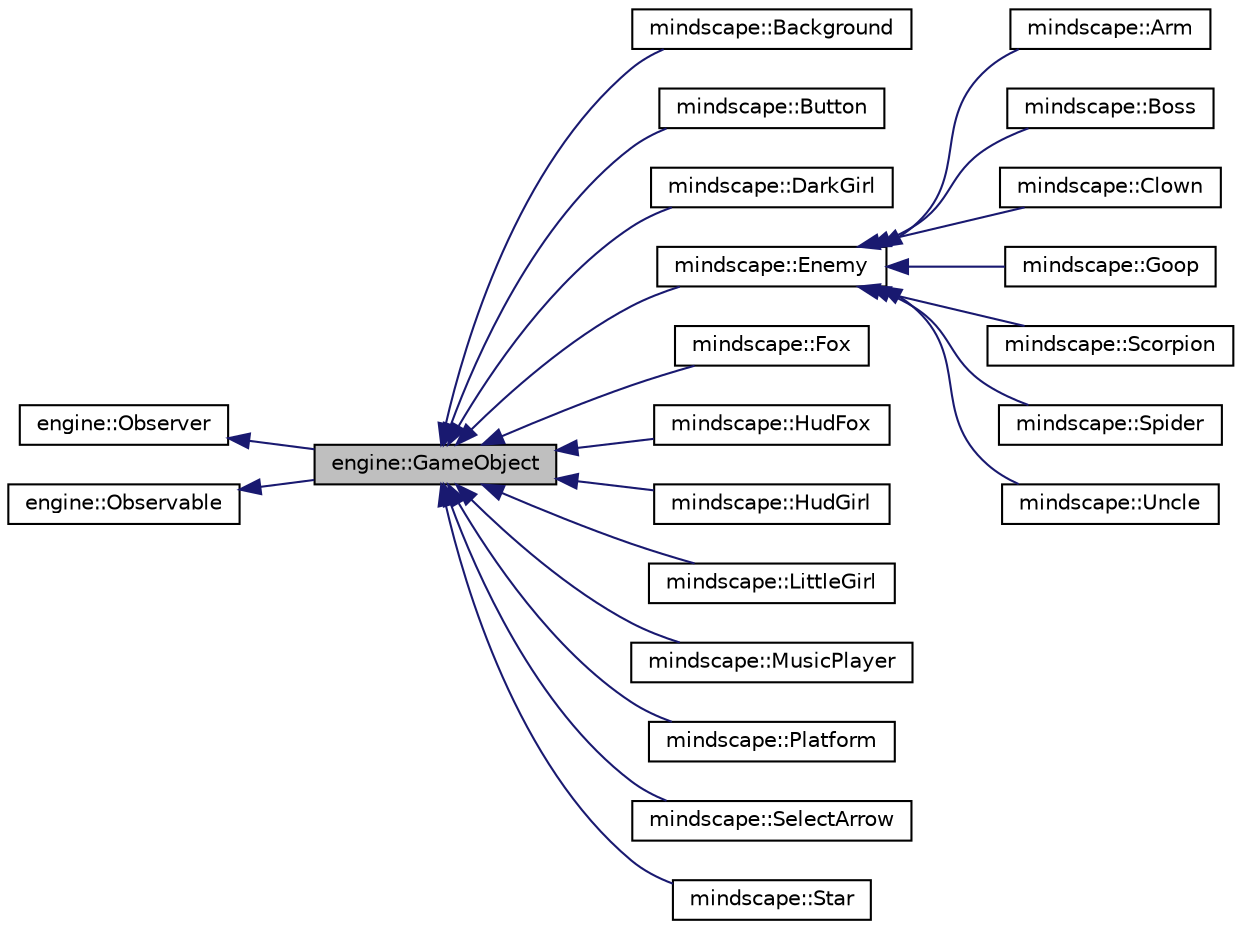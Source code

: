 digraph "engine::GameObject"
{
  edge [fontname="Helvetica",fontsize="10",labelfontname="Helvetica",labelfontsize="10"];
  node [fontname="Helvetica",fontsize="10",shape=record];
  rankdir="LR";
  Node1 [label="engine::GameObject",height=0.2,width=0.4,color="black", fillcolor="grey75", style="filled", fontcolor="black"];
  Node2 -> Node1 [dir="back",color="midnightblue",fontsize="10",style="solid",fontname="Helvetica"];
  Node2 [label="engine::Observer",height=0.2,width=0.4,color="black", fillcolor="white", style="filled",URL="$classengine_1_1_observer.html"];
  Node3 -> Node1 [dir="back",color="midnightblue",fontsize="10",style="solid",fontname="Helvetica"];
  Node3 [label="engine::Observable",height=0.2,width=0.4,color="black", fillcolor="white", style="filled",URL="$classengine_1_1_observable.html"];
  Node1 -> Node4 [dir="back",color="midnightblue",fontsize="10",style="solid",fontname="Helvetica"];
  Node4 [label="mindscape::Background",height=0.2,width=0.4,color="black", fillcolor="white", style="filled",URL="$classmindscape_1_1_background.html"];
  Node1 -> Node5 [dir="back",color="midnightblue",fontsize="10",style="solid",fontname="Helvetica"];
  Node5 [label="mindscape::Button",height=0.2,width=0.4,color="black", fillcolor="white", style="filled",URL="$classmindscape_1_1_button.html"];
  Node1 -> Node6 [dir="back",color="midnightblue",fontsize="10",style="solid",fontname="Helvetica"];
  Node6 [label="mindscape::DarkGirl",height=0.2,width=0.4,color="black", fillcolor="white", style="filled",URL="$classmindscape_1_1_dark_girl.html"];
  Node1 -> Node7 [dir="back",color="midnightblue",fontsize="10",style="solid",fontname="Helvetica"];
  Node7 [label="mindscape::Enemy",height=0.2,width=0.4,color="black", fillcolor="white", style="filled",URL="$classmindscape_1_1_enemy.html"];
  Node7 -> Node8 [dir="back",color="midnightblue",fontsize="10",style="solid",fontname="Helvetica"];
  Node8 [label="mindscape::Arm",height=0.2,width=0.4,color="black", fillcolor="white", style="filled",URL="$classmindscape_1_1_arm.html"];
  Node7 -> Node9 [dir="back",color="midnightblue",fontsize="10",style="solid",fontname="Helvetica"];
  Node9 [label="mindscape::Boss",height=0.2,width=0.4,color="black", fillcolor="white", style="filled",URL="$classmindscape_1_1_boss.html"];
  Node7 -> Node10 [dir="back",color="midnightblue",fontsize="10",style="solid",fontname="Helvetica"];
  Node10 [label="mindscape::Clown",height=0.2,width=0.4,color="black", fillcolor="white", style="filled",URL="$classmindscape_1_1_clown.html"];
  Node7 -> Node11 [dir="back",color="midnightblue",fontsize="10",style="solid",fontname="Helvetica"];
  Node11 [label="mindscape::Goop",height=0.2,width=0.4,color="black", fillcolor="white", style="filled",URL="$classmindscape_1_1_goop.html"];
  Node7 -> Node12 [dir="back",color="midnightblue",fontsize="10",style="solid",fontname="Helvetica"];
  Node12 [label="mindscape::Scorpion",height=0.2,width=0.4,color="black", fillcolor="white", style="filled",URL="$classmindscape_1_1_scorpion.html"];
  Node7 -> Node13 [dir="back",color="midnightblue",fontsize="10",style="solid",fontname="Helvetica"];
  Node13 [label="mindscape::Spider",height=0.2,width=0.4,color="black", fillcolor="white", style="filled",URL="$classmindscape_1_1_spider.html"];
  Node7 -> Node14 [dir="back",color="midnightblue",fontsize="10",style="solid",fontname="Helvetica"];
  Node14 [label="mindscape::Uncle",height=0.2,width=0.4,color="black", fillcolor="white", style="filled",URL="$classmindscape_1_1_uncle.html"];
  Node1 -> Node15 [dir="back",color="midnightblue",fontsize="10",style="solid",fontname="Helvetica"];
  Node15 [label="mindscape::Fox",height=0.2,width=0.4,color="black", fillcolor="white", style="filled",URL="$classmindscape_1_1_fox.html"];
  Node1 -> Node16 [dir="back",color="midnightblue",fontsize="10",style="solid",fontname="Helvetica"];
  Node16 [label="mindscape::HudFox",height=0.2,width=0.4,color="black", fillcolor="white", style="filled",URL="$classmindscape_1_1_hud_fox.html"];
  Node1 -> Node17 [dir="back",color="midnightblue",fontsize="10",style="solid",fontname="Helvetica"];
  Node17 [label="mindscape::HudGirl",height=0.2,width=0.4,color="black", fillcolor="white", style="filled",URL="$classmindscape_1_1_hud_girl.html"];
  Node1 -> Node18 [dir="back",color="midnightblue",fontsize="10",style="solid",fontname="Helvetica"];
  Node18 [label="mindscape::LittleGirl",height=0.2,width=0.4,color="black", fillcolor="white", style="filled",URL="$classmindscape_1_1_little_girl.html"];
  Node1 -> Node19 [dir="back",color="midnightblue",fontsize="10",style="solid",fontname="Helvetica"];
  Node19 [label="mindscape::MusicPlayer",height=0.2,width=0.4,color="black", fillcolor="white", style="filled",URL="$classmindscape_1_1_music_player.html"];
  Node1 -> Node20 [dir="back",color="midnightblue",fontsize="10",style="solid",fontname="Helvetica"];
  Node20 [label="mindscape::Platform",height=0.2,width=0.4,color="black", fillcolor="white", style="filled",URL="$classmindscape_1_1_platform.html"];
  Node1 -> Node21 [dir="back",color="midnightblue",fontsize="10",style="solid",fontname="Helvetica"];
  Node21 [label="mindscape::SelectArrow",height=0.2,width=0.4,color="black", fillcolor="white", style="filled",URL="$classmindscape_1_1_select_arrow.html"];
  Node1 -> Node22 [dir="back",color="midnightblue",fontsize="10",style="solid",fontname="Helvetica"];
  Node22 [label="mindscape::Star",height=0.2,width=0.4,color="black", fillcolor="white", style="filled",URL="$classmindscape_1_1_star.html"];
}

